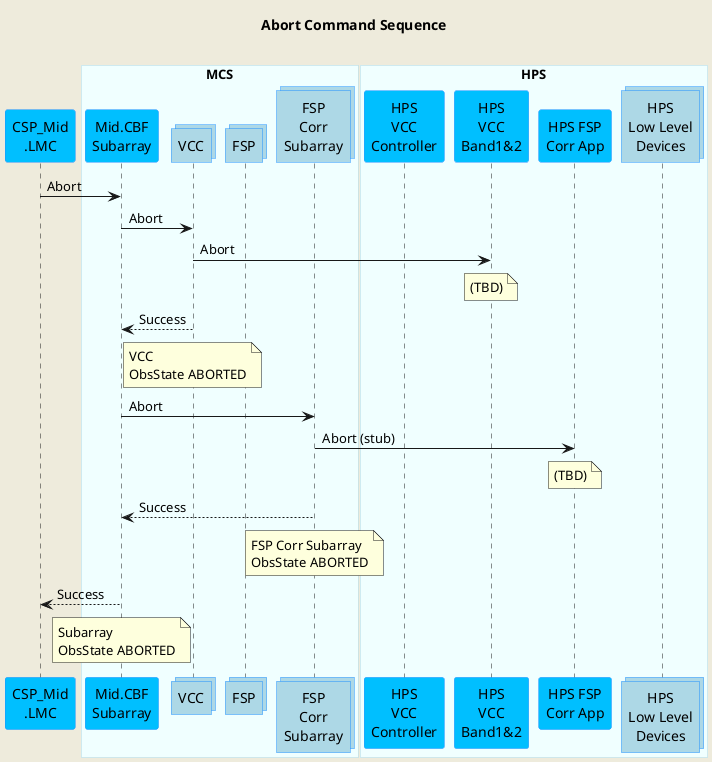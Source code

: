@startuml
'https://plantuml.com/sequence-diagram

skinparam backgroundColor #EEEBDC
skinparam sequence {
ParticipantBorderColor DodgerBlue
ParticipantBackgroundColor DeepSkyBlue
ActorBorderColor DarkGreen
ActorBackgroundColor Green
BoxBorderColor LightBlue
BoxBackgroundColor #F0FFFF
}

skinparam collections {
  BackGroundColor LightBlue
  BorderColor DodgerBlue
}

skinparam database {
  BackgroundColor LightGreen
  BorderColor DarkGreen
}

title Abort Command Sequence\n

participant "CSP_Mid\n.LMC" as lmc

box "MCS"
participant "Mid.CBF\nSubarray" as subarray
collections "VCC" as vcc
collections "FSP" as fsp
collections "FSP\nCorr\nSubarray" as fspsubarray
end box

box "HPS"
participant "HPS\nVCC\nController" as hpsvcc
participant "HPS\nVCC\nBand1&2" as hpsvccband
participant "HPS FSP\nCorr App" as hpsfsp
collections "HPS\nLow Level\nDevices" as hpsdevices
end box

lmc        ->  subarray      : Abort

subarray   ->  vcc           : Abort
vcc        ->  hpsvccband    : Abort
note over hpsvccband         : (TBD)
subarray   <-- vcc           : Success
note over vcc                : VCC\nObsState ABORTED
subarray   ->  fspsubarray   : Abort
fspsubarray->  hpsfsp        : Abort (stub)
note over hpsfsp             : (TBD)
subarray   <-- fspsubarray   : Success
note over fspsubarray        : FSP Corr Subarray\nObsState ABORTED


lmc       <--  subarray      : Success
note over subarray           : Subarray\nObsState ABORTED


@enduml